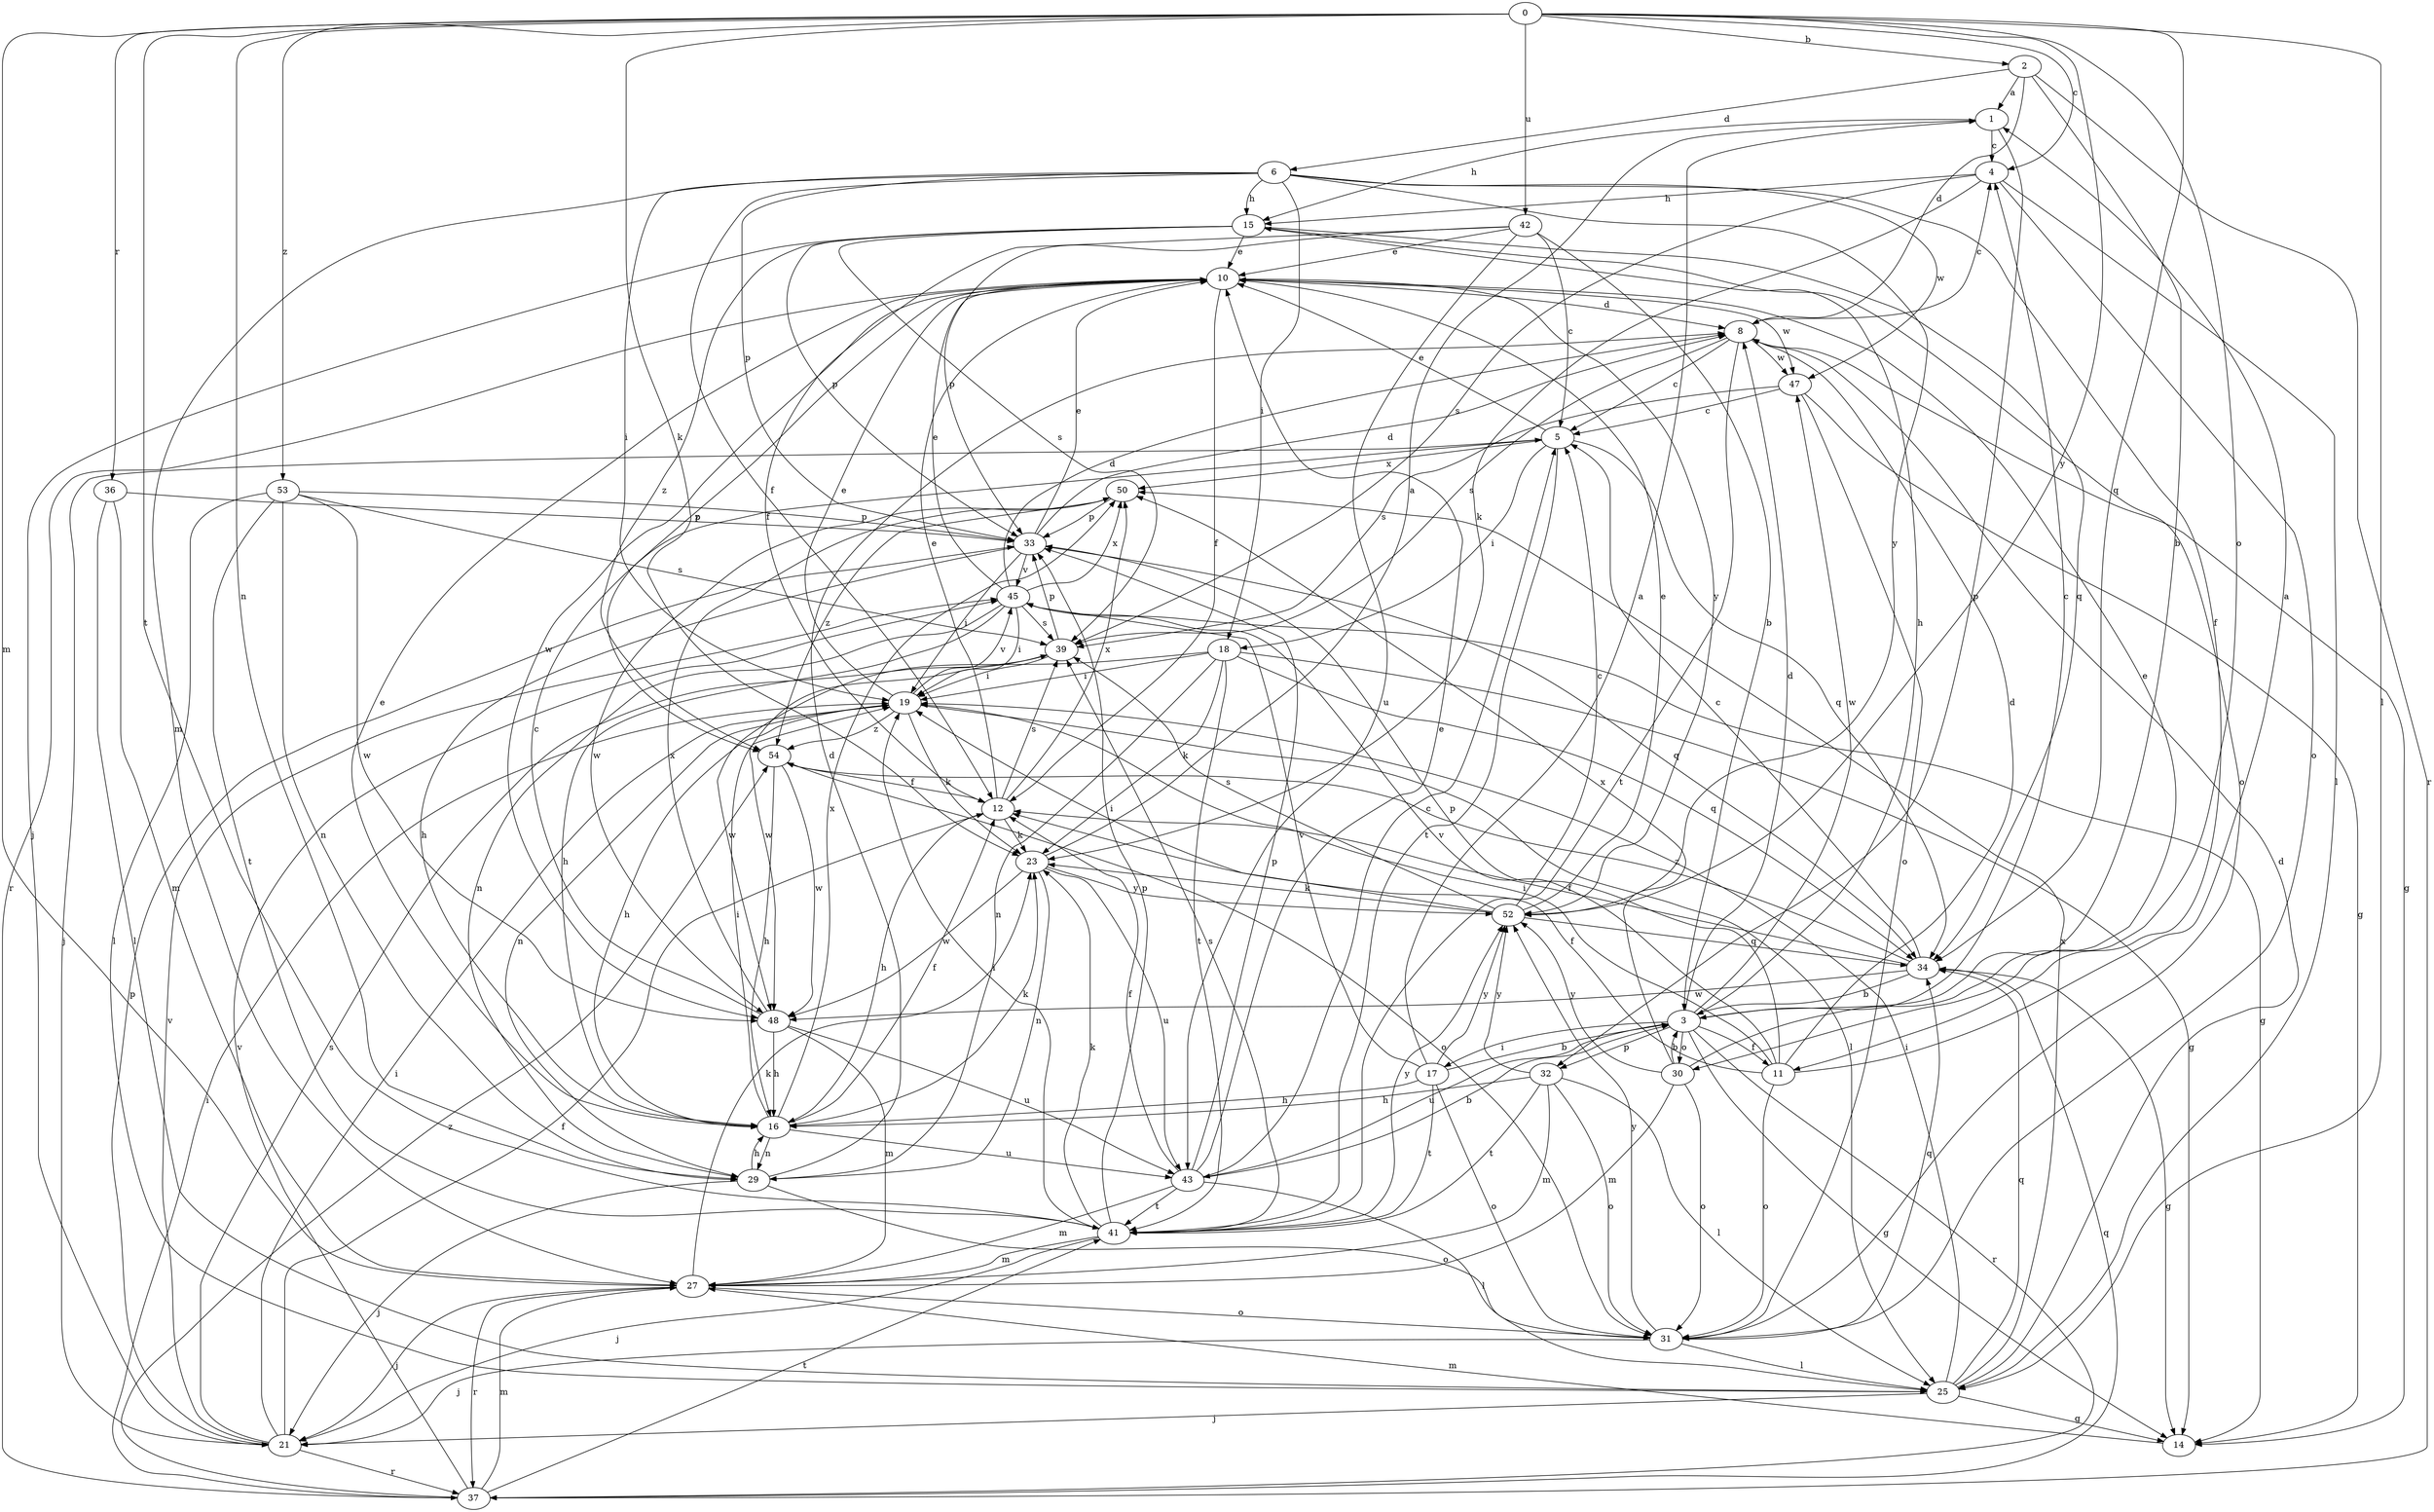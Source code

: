 strict digraph  {
0;
1;
2;
3;
4;
5;
6;
8;
10;
11;
12;
14;
15;
16;
17;
18;
19;
21;
23;
25;
27;
29;
30;
31;
32;
33;
34;
36;
37;
39;
41;
42;
43;
45;
47;
48;
50;
52;
53;
54;
0 -> 2  [label=b];
0 -> 4  [label=c];
0 -> 23  [label=k];
0 -> 25  [label=l];
0 -> 27  [label=m];
0 -> 29  [label=n];
0 -> 30  [label=o];
0 -> 34  [label=q];
0 -> 36  [label=r];
0 -> 41  [label=t];
0 -> 42  [label=u];
0 -> 52  [label=y];
0 -> 53  [label=z];
1 -> 4  [label=c];
1 -> 15  [label=h];
1 -> 32  [label=p];
2 -> 1  [label=a];
2 -> 3  [label=b];
2 -> 6  [label=d];
2 -> 8  [label=d];
2 -> 37  [label=r];
3 -> 4  [label=c];
3 -> 8  [label=d];
3 -> 11  [label=f];
3 -> 14  [label=g];
3 -> 15  [label=h];
3 -> 17  [label=i];
3 -> 30  [label=o];
3 -> 32  [label=p];
3 -> 37  [label=r];
3 -> 43  [label=u];
3 -> 47  [label=w];
4 -> 15  [label=h];
4 -> 23  [label=k];
4 -> 25  [label=l];
4 -> 31  [label=o];
4 -> 39  [label=s];
5 -> 10  [label=e];
5 -> 18  [label=i];
5 -> 21  [label=j];
5 -> 34  [label=q];
5 -> 41  [label=t];
5 -> 50  [label=x];
6 -> 11  [label=f];
6 -> 12  [label=f];
6 -> 15  [label=h];
6 -> 18  [label=i];
6 -> 19  [label=i];
6 -> 27  [label=m];
6 -> 33  [label=p];
6 -> 47  [label=w];
6 -> 52  [label=y];
8 -> 4  [label=c];
8 -> 5  [label=c];
8 -> 14  [label=g];
8 -> 39  [label=s];
8 -> 41  [label=t];
8 -> 47  [label=w];
10 -> 8  [label=d];
10 -> 12  [label=f];
10 -> 37  [label=r];
10 -> 47  [label=w];
10 -> 48  [label=w];
10 -> 52  [label=y];
10 -> 54  [label=z];
11 -> 1  [label=a];
11 -> 8  [label=d];
11 -> 12  [label=f];
11 -> 19  [label=i];
11 -> 31  [label=o];
11 -> 33  [label=p];
11 -> 45  [label=v];
12 -> 10  [label=e];
12 -> 16  [label=h];
12 -> 23  [label=k];
12 -> 39  [label=s];
12 -> 50  [label=x];
14 -> 27  [label=m];
15 -> 10  [label=e];
15 -> 21  [label=j];
15 -> 31  [label=o];
15 -> 33  [label=p];
15 -> 34  [label=q];
15 -> 39  [label=s];
15 -> 54  [label=z];
16 -> 10  [label=e];
16 -> 12  [label=f];
16 -> 19  [label=i];
16 -> 23  [label=k];
16 -> 29  [label=n];
16 -> 43  [label=u];
16 -> 50  [label=x];
17 -> 1  [label=a];
17 -> 3  [label=b];
17 -> 16  [label=h];
17 -> 31  [label=o];
17 -> 41  [label=t];
17 -> 45  [label=v];
17 -> 52  [label=y];
18 -> 14  [label=g];
18 -> 19  [label=i];
18 -> 23  [label=k];
18 -> 29  [label=n];
18 -> 34  [label=q];
18 -> 41  [label=t];
18 -> 48  [label=w];
19 -> 10  [label=e];
19 -> 16  [label=h];
19 -> 23  [label=k];
19 -> 25  [label=l];
19 -> 29  [label=n];
19 -> 45  [label=v];
19 -> 54  [label=z];
21 -> 12  [label=f];
21 -> 19  [label=i];
21 -> 33  [label=p];
21 -> 37  [label=r];
21 -> 39  [label=s];
21 -> 45  [label=v];
23 -> 1  [label=a];
23 -> 29  [label=n];
23 -> 43  [label=u];
23 -> 48  [label=w];
23 -> 52  [label=y];
25 -> 8  [label=d];
25 -> 14  [label=g];
25 -> 19  [label=i];
25 -> 21  [label=j];
25 -> 34  [label=q];
25 -> 50  [label=x];
27 -> 21  [label=j];
27 -> 23  [label=k];
27 -> 31  [label=o];
27 -> 37  [label=r];
29 -> 8  [label=d];
29 -> 16  [label=h];
29 -> 21  [label=j];
29 -> 31  [label=o];
30 -> 3  [label=b];
30 -> 10  [label=e];
30 -> 27  [label=m];
30 -> 31  [label=o];
30 -> 50  [label=x];
30 -> 52  [label=y];
31 -> 21  [label=j];
31 -> 25  [label=l];
31 -> 34  [label=q];
31 -> 52  [label=y];
32 -> 16  [label=h];
32 -> 25  [label=l];
32 -> 27  [label=m];
32 -> 31  [label=o];
32 -> 41  [label=t];
32 -> 52  [label=y];
33 -> 8  [label=d];
33 -> 10  [label=e];
33 -> 16  [label=h];
33 -> 19  [label=i];
33 -> 34  [label=q];
33 -> 45  [label=v];
34 -> 3  [label=b];
34 -> 5  [label=c];
34 -> 12  [label=f];
34 -> 14  [label=g];
34 -> 48  [label=w];
34 -> 54  [label=z];
36 -> 25  [label=l];
36 -> 27  [label=m];
36 -> 33  [label=p];
37 -> 19  [label=i];
37 -> 27  [label=m];
37 -> 34  [label=q];
37 -> 41  [label=t];
37 -> 45  [label=v];
37 -> 54  [label=z];
39 -> 19  [label=i];
39 -> 33  [label=p];
39 -> 48  [label=w];
41 -> 19  [label=i];
41 -> 21  [label=j];
41 -> 23  [label=k];
41 -> 27  [label=m];
41 -> 33  [label=p];
41 -> 39  [label=s];
41 -> 52  [label=y];
42 -> 3  [label=b];
42 -> 5  [label=c];
42 -> 10  [label=e];
42 -> 12  [label=f];
42 -> 33  [label=p];
42 -> 43  [label=u];
43 -> 3  [label=b];
43 -> 5  [label=c];
43 -> 10  [label=e];
43 -> 12  [label=f];
43 -> 25  [label=l];
43 -> 27  [label=m];
43 -> 33  [label=p];
43 -> 41  [label=t];
45 -> 8  [label=d];
45 -> 10  [label=e];
45 -> 14  [label=g];
45 -> 16  [label=h];
45 -> 19  [label=i];
45 -> 29  [label=n];
45 -> 39  [label=s];
45 -> 50  [label=x];
47 -> 5  [label=c];
47 -> 14  [label=g];
47 -> 31  [label=o];
47 -> 39  [label=s];
48 -> 5  [label=c];
48 -> 16  [label=h];
48 -> 27  [label=m];
48 -> 43  [label=u];
48 -> 50  [label=x];
50 -> 33  [label=p];
50 -> 48  [label=w];
50 -> 54  [label=z];
52 -> 5  [label=c];
52 -> 10  [label=e];
52 -> 19  [label=i];
52 -> 23  [label=k];
52 -> 34  [label=q];
52 -> 39  [label=s];
53 -> 25  [label=l];
53 -> 29  [label=n];
53 -> 33  [label=p];
53 -> 39  [label=s];
53 -> 41  [label=t];
53 -> 48  [label=w];
54 -> 12  [label=f];
54 -> 16  [label=h];
54 -> 31  [label=o];
54 -> 48  [label=w];
}
